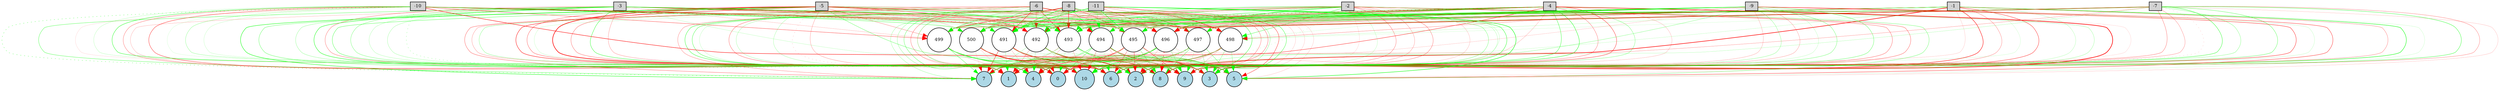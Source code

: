 digraph {
	node [fontsize=9 height=0.2 shape=circle width=0.2]
	-1 [fillcolor=lightgray shape=box style=filled]
	-2 [fillcolor=lightgray shape=box style=filled]
	-3 [fillcolor=lightgray shape=box style=filled]
	-4 [fillcolor=lightgray shape=box style=filled]
	-5 [fillcolor=lightgray shape=box style=filled]
	-6 [fillcolor=lightgray shape=box style=filled]
	-7 [fillcolor=lightgray shape=box style=filled]
	-8 [fillcolor=lightgray shape=box style=filled]
	-9 [fillcolor=lightgray shape=box style=filled]
	-10 [fillcolor=lightgray shape=box style=filled]
	-11 [fillcolor=lightgray shape=box style=filled]
	0 [fillcolor=lightblue style=filled]
	1 [fillcolor=lightblue style=filled]
	2 [fillcolor=lightblue style=filled]
	3 [fillcolor=lightblue style=filled]
	4 [fillcolor=lightblue style=filled]
	5 [fillcolor=lightblue style=filled]
	6 [fillcolor=lightblue style=filled]
	7 [fillcolor=lightblue style=filled]
	8 [fillcolor=lightblue style=filled]
	9 [fillcolor=lightblue style=filled]
	10 [fillcolor=lightblue style=filled]
	491 [fillcolor=white style=filled]
	492 [fillcolor=white style=filled]
	493 [fillcolor=white style=filled]
	494 [fillcolor=white style=filled]
	495 [fillcolor=white style=filled]
	496 [fillcolor=white style=filled]
	497 [fillcolor=white style=filled]
	498 [fillcolor=white style=filled]
	499 [fillcolor=white style=filled]
	500 [fillcolor=white style=filled]
	-1 -> 491 [color=green penwidth=0.22491582074443234 style=solid]
	-1 -> 492 [color=green penwidth=0.16579779739782027 style=solid]
	-1 -> 493 [color=red penwidth=0.2965812740302951 style=solid]
	-1 -> 494 [color=red penwidth=0.15118258047934774 style=solid]
	-1 -> 495 [color=red penwidth=0.2027586402912256 style=solid]
	-1 -> 496 [color=green penwidth=0.3848995977657578 style=solid]
	-1 -> 497 [color=red penwidth=0.35719616288513356 style=solid]
	-1 -> 498 [color=green penwidth=0.16814132895783007 style=solid]
	-1 -> 499 [color=red penwidth=0.3986135954942275 style=solid]
	-1 -> 500 [color=green penwidth=0.5318420294449334 style=solid]
	-2 -> 491 [color=green penwidth=0.5226618737186619 style=solid]
	-2 -> 492 [color=red penwidth=0.4014734524925705 style=solid]
	-2 -> 493 [color=green penwidth=0.48107619030922777 style=solid]
	-2 -> 494 [color=red penwidth=0.10838888531891079 style=solid]
	-2 -> 495 [color=green penwidth=0.36340017661400803 style=solid]
	-2 -> 496 [color=green penwidth=0.8289640110958201 style=solid]
	-2 -> 497 [color=green penwidth=0.15828683402553917 style=solid]
	-2 -> 498 [color=green penwidth=0.4460258942402764 style=solid]
	-2 -> 499 [color=red penwidth=0.14621175167683964 style=solid]
	-2 -> 500 [color=red penwidth=0.37833139656229375 style=solid]
	-3 -> 491 [color=red penwidth=0.25687343852541 style=solid]
	-3 -> 492 [color=green penwidth=0.18046174512021634 style=dotted]
	-3 -> 493 [color=red penwidth=0.3441912576504163 style=solid]
	-3 -> 494 [color=green penwidth=0.1474161933945936 style=solid]
	-3 -> 495 [color=red penwidth=0.5520203694175587 style=solid]
	-3 -> 496 [color=green penwidth=0.18155353482640446 style=solid]
	-3 -> 497 [color=red penwidth=0.5687790586797616 style=solid]
	-3 -> 498 [color=green penwidth=0.800038583468307 style=solid]
	-3 -> 499 [color=red penwidth=0.18182634260015343 style=solid]
	-3 -> 500 [color=green penwidth=0.1089724193551695 style=solid]
	-4 -> 491 [color=green penwidth=0.37930429656495745 style=solid]
	-4 -> 492 [color=red penwidth=0.6525948728775691 style=solid]
	-4 -> 493 [color=green penwidth=0.7476773283919023 style=solid]
	-4 -> 494 [color=red penwidth=0.3040650835278972 style=solid]
	-4 -> 495 [color=red penwidth=0.29719334298945055 style=solid]
	-4 -> 496 [color=green penwidth=0.3575054024359674 style=solid]
	-4 -> 497 [color=red penwidth=0.49397992068606267 style=solid]
	-4 -> 498 [color=green penwidth=0.10549292620300563 style=solid]
	-4 -> 499 [color=green penwidth=0.4340591375613967 style=solid]
	-4 -> 500 [color=red penwidth=0.4115920808822803 style=dotted]
	-5 -> 491 [color=green penwidth=0.11637200987884062 style=solid]
	-5 -> 492 [color=red penwidth=0.6336076571523712 style=solid]
	-5 -> 493 [color=green penwidth=0.6213648322486259 style=solid]
	-5 -> 494 [color=green penwidth=0.13536788884891776 style=solid]
	-5 -> 495 [color=green penwidth=0.2853162395928157 style=solid]
	-5 -> 496 [color=red penwidth=0.2650054977460934 style=solid]
	-5 -> 497 [color=red penwidth=0.418104214279555 style=solid]
	-5 -> 498 [color=red penwidth=0.31197155794708575 style=solid]
	-5 -> 499 [color=red penwidth=0.3022349301815127 style=solid]
	-5 -> 500 [color=red penwidth=0.19095093315981954 style=solid]
	-6 -> 491 [color=red penwidth=0.6441146441679284 style=solid]
	-6 -> 492 [color=red penwidth=0.2686771163129975 style=solid]
	-6 -> 493 [color=red penwidth=0.5585105908484032 style=solid]
	-6 -> 494 [color=red penwidth=0.16916946366715693 style=solid]
	-6 -> 495 [color=red penwidth=0.40289642341809273 style=solid]
	-6 -> 496 [color=green penwidth=0.11879269286162311 style=solid]
	-6 -> 497 [color=green penwidth=0.13982998153903703 style=solid]
	-6 -> 498 [color=red penwidth=0.4807268509843059 style=solid]
	-6 -> 499 [color=green penwidth=0.2579366284368866 style=solid]
	-6 -> 500 [color=green penwidth=0.3488116417984664 style=solid]
	-7 -> 491 [color=green penwidth=0.637044142888776 style=solid]
	-7 -> 492 [color=green penwidth=0.7533374061577257 style=solid]
	-7 -> 493 [color=red penwidth=0.36530053312973576 style=solid]
	-7 -> 494 [color=red penwidth=0.24808772853674046 style=solid]
	-7 -> 495 [color=green penwidth=0.23812145330555906 style=solid]
	-7 -> 496 [color=red penwidth=1.1097639573648261 style=solid]
	-7 -> 497 [color=green penwidth=0.15750484016028066 style=solid]
	-7 -> 498 [color=green penwidth=0.11369554889838422 style=solid]
	-7 -> 499 [color=green penwidth=0.4333052803303379 style=solid]
	-7 -> 500 [color=red penwidth=0.1229393353643652 style=solid]
	-8 -> 491 [color=green penwidth=0.6963111653628037 style=solid]
	-8 -> 492 [color=green penwidth=0.3328520360521836 style=solid]
	-8 -> 493 [color=red penwidth=0.7544635394000396 style=solid]
	-8 -> 494 [color=green penwidth=0.36875540392949646 style=solid]
	-8 -> 495 [color=red penwidth=0.37589781453697435 style=solid]
	-8 -> 496 [color=green penwidth=0.2738118319556151 style=solid]
	-8 -> 497 [color=green penwidth=0.47438368320152446 style=solid]
	-8 -> 498 [color=red penwidth=0.11620862122819087 style=solid]
	-8 -> 499 [color=red penwidth=0.7595929615947234 style=solid]
	-8 -> 500 [color=red penwidth=0.35383193141448244 style=solid]
	-9 -> 491 [color=green penwidth=0.45169405931109385 style=solid]
	-9 -> 492 [color=red penwidth=0.3760838131562638 style=solid]
	-9 -> 493 [color=green penwidth=0.4983619263210187 style=solid]
	-9 -> 494 [color=green penwidth=0.5658927656693565 style=solid]
	-9 -> 495 [color=green penwidth=0.5805190015983461 style=solid]
	-9 -> 496 [color=red penwidth=0.3942196730993358 style=solid]
	-9 -> 497 [color=green penwidth=0.2536974956619693 style=solid]
	-9 -> 498 [color=red penwidth=0.32731008154457875 style=solid]
	-9 -> 499 [color=green penwidth=0.48898281487636586 style=solid]
	-9 -> 500 [color=green penwidth=0.44514872830727936 style=solid]
	-10 -> 491 [color=green penwidth=0.17479620575782912 style=solid]
	-10 -> 492 [color=red penwidth=0.7235714333861208 style=solid]
	-10 -> 493 [color=green penwidth=0.4464815067137131 style=solid]
	-10 -> 494 [color=red penwidth=0.3392216745434079 style=dotted]
	-10 -> 495 [color=green penwidth=0.4166310233639957 style=solid]
	-10 -> 496 [color=red penwidth=0.18494386780477534 style=solid]
	-10 -> 497 [color=green penwidth=0.29502425251533304 style=solid]
	-10 -> 498 [color=red penwidth=0.5500245520167242 style=solid]
	-10 -> 499 [color=red penwidth=0.4943204021674188 style=solid]
	-10 -> 500 [color=green penwidth=0.4821504424829257 style=solid]
	-11 -> 491 [color=green penwidth=0.8213020179119359 style=solid]
	-11 -> 492 [color=green penwidth=0.11753814903942622 style=solid]
	-11 -> 493 [color=green penwidth=0.21683962039830174 style=solid]
	-11 -> 494 [color=green penwidth=0.21756441372620927 style=solid]
	-11 -> 495 [color=green penwidth=0.6544192379688397 style=solid]
	-11 -> 496 [color=red penwidth=0.36567386169597405 style=solid]
	-11 -> 497 [color=red penwidth=0.266429114334222 style=solid]
	-11 -> 498 [color=red penwidth=0.3318851986438088 style=solid]
	-11 -> 499 [color=green penwidth=0.3677102126852998 style=solid]
	-11 -> 500 [color=green penwidth=0.24349790786337258 style=solid]
	491 -> 0 [color=red penwidth=0.23566073312405597 style=solid]
	491 -> 1 [color=green penwidth=0.22690438413962385 style=solid]
	491 -> 2 [color=red penwidth=0.9510459342864571 style=solid]
	491 -> 3 [color=green penwidth=0.10410095747351274 style=solid]
	491 -> 4 [color=red penwidth=0.20723613213269904 style=solid]
	491 -> 5 [color=green penwidth=0.5552861113166555 style=solid]
	491 -> 6 [color=red penwidth=0.10762206721199366 style=solid]
	491 -> 7 [color=red penwidth=0.6714426604892099 style=solid]
	491 -> 8 [color=green penwidth=0.15486609035268073 style=solid]
	491 -> 9 [color=red penwidth=0.35939269073873514 style=solid]
	491 -> 10 [color=red penwidth=0.2627527706154221 style=solid]
	492 -> 0 [color=red penwidth=0.15343684396167284 style=dotted]
	492 -> 1 [color=red penwidth=0.2766253460992488 style=solid]
	492 -> 2 [color=red penwidth=0.6426667982073989 style=solid]
	492 -> 3 [color=green penwidth=0.10832848282029689 style=solid]
	492 -> 4 [color=green penwidth=0.21890130548698433 style=solid]
	492 -> 5 [color=red penwidth=0.19478621927866052 style=solid]
	492 -> 6 [color=green penwidth=0.20165455316186548 style=solid]
	492 -> 7 [color=green penwidth=0.20593620543579422 style=solid]
	492 -> 8 [color=red penwidth=0.5882958660132502 style=solid]
	492 -> 9 [color=green penwidth=0.44246200007371306 style=solid]
	492 -> 10 [color=green penwidth=0.19065054181800817 style=solid]
	493 -> 0 [color=green penwidth=0.1557498343026647 style=solid]
	493 -> 1 [color=red penwidth=0.2032298495468961 style=solid]
	493 -> 2 [color=green penwidth=0.383744285704543 style=solid]
	493 -> 3 [color=red penwidth=0.38663438578989573 style=solid]
	493 -> 4 [color=red penwidth=0.22482353531107271 style=solid]
	493 -> 5 [color=green penwidth=0.40688063513804107 style=solid]
	493 -> 6 [color=green penwidth=0.18750320259293668 style=solid]
	493 -> 7 [color=green penwidth=0.2723553995135555 style=solid]
	493 -> 8 [color=green penwidth=0.32936205429236454 style=dotted]
	493 -> 9 [color=green penwidth=0.13569941762878213 style=solid]
	493 -> 10 [color=red penwidth=0.2699620090269048 style=solid]
	494 -> 0 [color=green penwidth=0.4121421553159993 style=solid]
	494 -> 1 [color=green penwidth=0.11266081925157949 style=solid]
	494 -> 2 [color=red penwidth=0.22307743037413363 style=solid]
	494 -> 3 [color=red penwidth=0.8569411839846551 style=solid]
	494 -> 4 [color=green penwidth=0.3027251054911805 style=solid]
	494 -> 5 [color=green penwidth=0.3163200120471972 style=solid]
	494 -> 6 [color=green penwidth=0.13653516920429049 style=solid]
	494 -> 7 [color=green penwidth=0.13079708571535612 style=solid]
	494 -> 8 [color=green penwidth=0.43299953127427315 style=solid]
	494 -> 9 [color=red penwidth=0.13793496111430104 style=solid]
	494 -> 10 [color=red penwidth=0.34124183974849914 style=solid]
	495 -> 0 [color=red penwidth=0.564266296001575 style=solid]
	495 -> 1 [color=red penwidth=0.1835308875954837 style=solid]
	495 -> 2 [color=red penwidth=0.5125955110878813 style=solid]
	495 -> 3 [color=red penwidth=0.12459326923606179 style=solid]
	495 -> 4 [color=red penwidth=0.13760242933817668 style=solid]
	495 -> 5 [color=green penwidth=0.20802967055793675 style=solid]
	495 -> 6 [color=red penwidth=0.3809280613186048 style=solid]
	495 -> 7 [color=red penwidth=0.2627254923475502 style=solid]
	495 -> 8 [color=green penwidth=0.347179020079053 style=solid]
	495 -> 9 [color=red penwidth=0.5707115175585689 style=solid]
	495 -> 10 [color=green penwidth=0.1256980351374611 style=solid]
	496 -> 0 [color=red penwidth=0.21112624739675256 style=solid]
	496 -> 1 [color=green penwidth=0.5343340160442869 style=solid]
	496 -> 2 [color=red penwidth=0.20661160208250556 style=solid]
	496 -> 3 [color=green penwidth=0.12231124305458918 style=solid]
	496 -> 4 [color=red penwidth=0.16153400282639988 style=solid]
	496 -> 5 [color=red penwidth=0.1152840811300339 style=solid]
	496 -> 6 [color=red penwidth=0.17696219925316223 style=solid]
	496 -> 7 [color=green penwidth=0.5744487444482865 style=solid]
	496 -> 8 [color=red penwidth=0.9848848677774903 style=dotted]
	496 -> 9 [color=green penwidth=0.3141856940392065 style=solid]
	496 -> 10 [color=green penwidth=0.6376589881193127 style=solid]
	497 -> 0 [color=green penwidth=0.10420902543723712 style=solid]
	497 -> 1 [color=red penwidth=0.2721925624524358 style=solid]
	497 -> 2 [color=green penwidth=0.5717453911146013 style=dotted]
	497 -> 3 [color=green penwidth=0.2674579641906304 style=solid]
	497 -> 4 [color=red penwidth=0.27496230797964916 style=solid]
	497 -> 5 [color=green penwidth=0.4015993610802172 style=solid]
	497 -> 6 [color=red penwidth=0.11250857390699008 style=solid]
	497 -> 7 [color=green penwidth=0.2503467291402801 style=solid]
	497 -> 8 [color=green penwidth=0.4034038913352114 style=solid]
	497 -> 9 [color=green penwidth=0.16756013462404407 style=solid]
	497 -> 10 [color=green penwidth=0.2751867679177003 style=solid]
	498 -> 0 [color=red penwidth=0.36343240816906697 style=solid]
	498 -> 1 [color=red penwidth=0.11835004912987314 style=solid]
	498 -> 2 [color=red penwidth=0.2226798328358605 style=solid]
	498 -> 3 [color=green penwidth=0.3336591457455876 style=solid]
	498 -> 4 [color=red penwidth=0.10053852938860959 style=solid]
	498 -> 5 [color=green penwidth=0.3141661721460699 style=solid]
	498 -> 6 [color=green penwidth=0.38425798031247727 style=solid]
	498 -> 7 [color=red penwidth=0.23653799750367246 style=solid]
	498 -> 8 [color=red penwidth=0.3109695019355355 style=solid]
	498 -> 9 [color=red penwidth=0.185304237536055 style=solid]
	498 -> 10 [color=green penwidth=0.25155623779452674 style=solid]
	499 -> 0 [color=green penwidth=0.45785399199182397 style=solid]
	499 -> 1 [color=red penwidth=0.18399670134542473 style=solid]
	499 -> 2 [color=green penwidth=0.11330807651600022 style=solid]
	499 -> 3 [color=green penwidth=0.6104418774994362 style=solid]
	499 -> 4 [color=green penwidth=0.13473695586379103 style=solid]
	499 -> 5 [color=red penwidth=0.16524722943650427 style=solid]
	499 -> 6 [color=green penwidth=0.4815313279007901 style=solid]
	499 -> 7 [color=green penwidth=0.4258540507718077 style=solid]
	499 -> 8 [color=green penwidth=0.17641402156769767 style=solid]
	499 -> 9 [color=green penwidth=0.2273761407624291 style=solid]
	499 -> 10 [color=green penwidth=0.31869037363443914 style=solid]
	500 -> 0 [color=red penwidth=0.33319896750737577 style=solid]
	500 -> 1 [color=red penwidth=0.140515162746717 style=solid]
	500 -> 2 [color=green penwidth=0.17512050125723236 style=solid]
	500 -> 3 [color=red penwidth=0.25790096703900467 style=solid]
	500 -> 4 [color=green penwidth=0.2194920214079918 style=solid]
	500 -> 5 [color=green penwidth=0.2203791827059659 style=solid]
	500 -> 6 [color=red penwidth=0.5380643296138339 style=solid]
	500 -> 7 [color=red penwidth=0.1288465749402176 style=solid]
	500 -> 8 [color=red penwidth=0.16176889600017608 style=solid]
	500 -> 9 [color=red penwidth=0.11591181498049644 style=solid]
	500 -> 10 [color=red penwidth=0.6395242995048053 style=solid]
	-1 -> 0 [color=red penwidth=0.3117431539381177 style=solid]
	-1 -> 1 [color=red penwidth=0.14584848846009868 style=solid]
	-1 -> 2 [color=green penwidth=0.18957921450019238 style=solid]
	-1 -> 3 [color=green penwidth=0.7524759650526729 style=solid]
	-1 -> 4 [color=red penwidth=0.7736418944110778 style=solid]
	-1 -> 5 [color=green penwidth=0.12842290267616022 style=solid]
	-1 -> 6 [color=red penwidth=0.5654281832886027 style=solid]
	-1 -> 7 [color=green penwidth=0.14682023428199664 style=solid]
	-1 -> 8 [color=red penwidth=1.0473991138558414 style=solid]
	-1 -> 9 [color=red penwidth=0.33309228675576186 style=solid]
	-1 -> 10 [color=green penwidth=0.11943146059554505 style=solid]
	-2 -> 0 [color=red penwidth=0.35324350642201474 style=solid]
	-2 -> 1 [color=red penwidth=0.11611212845942484 style=solid]
	-2 -> 2 [color=red penwidth=0.18109741392725692 style=solid]
	-2 -> 3 [color=red penwidth=0.4237128061022789 style=solid]
	-2 -> 4 [color=green penwidth=0.1675137645705433 style=solid]
	-2 -> 5 [color=green penwidth=0.37884937958243403 style=solid]
	-2 -> 6 [color=red penwidth=0.3705186394651009 style=solid]
	-2 -> 7 [color=green penwidth=0.1561699626894628 style=dotted]
	-2 -> 8 [color=green penwidth=0.16553608356420513 style=solid]
	-2 -> 9 [color=red penwidth=0.4116308552525332 style=solid]
	-2 -> 10 [color=red penwidth=0.2644515391353809 style=solid]
	-3 -> 0 [color=green penwidth=0.2723297180104771 style=solid]
	-3 -> 1 [color=red penwidth=0.20358240413984136 style=solid]
	-3 -> 2 [color=green penwidth=0.19714450888337876 style=solid]
	-3 -> 3 [color=red penwidth=0.283828570773878 style=solid]
	-3 -> 4 [color=red penwidth=0.3785912885620587 style=solid]
	-3 -> 5 [color=green penwidth=0.1584503009786079 style=solid]
	-3 -> 6 [color=green penwidth=0.3508014495897205 style=solid]
	-3 -> 7 [color=green penwidth=0.45124665785081386 style=solid]
	-3 -> 8 [color=green penwidth=0.2310070329711654 style=solid]
	-3 -> 9 [color=green penwidth=0.5521055780577877 style=solid]
	-3 -> 10 [color=green penwidth=0.6768877352334669 style=solid]
	-4 -> 0 [color=red penwidth=0.366415562226008 style=solid]
	-4 -> 1 [color=green penwidth=0.5315270394231353 style=solid]
	-4 -> 2 [color=red penwidth=0.18628256902152163 style=solid]
	-4 -> 3 [color=red penwidth=1.1598638910721757 style=solid]
	-4 -> 4 [color=green penwidth=0.6360688269109354 style=solid]
	-4 -> 5 [color=red penwidth=0.10744086509044276 style=solid]
	-4 -> 6 [color=green penwidth=0.34025609600844203 style=solid]
	-4 -> 7 [color=red penwidth=0.6008743471732556 style=solid]
	-4 -> 8 [color=red penwidth=0.19482505951983592 style=solid]
	-4 -> 9 [color=green penwidth=0.24712778339193386 style=solid]
	-4 -> 10 [color=red penwidth=0.5588171711626575 style=solid]
	-5 -> 0 [color=red penwidth=0.4301000248124188 style=solid]
	-5 -> 1 [color=green penwidth=0.40985869251198714 style=solid]
	-5 -> 2 [color=red penwidth=0.3939026243176713 style=solid]
	-5 -> 3 [color=red penwidth=0.2698014440538451 style=solid]
	-5 -> 4 [color=green penwidth=0.46704354446247864 style=solid]
	-5 -> 5 [color=green penwidth=0.39111569483914665 style=solid]
	-5 -> 6 [color=red penwidth=1.118134604996963 style=solid]
	-5 -> 7 [color=green penwidth=0.7301503556889557 style=solid]
	-5 -> 8 [color=green penwidth=0.22662293309961914 style=solid]
	-5 -> 9 [color=red penwidth=0.1687955388374453 style=dotted]
	-5 -> 10 [color=red penwidth=0.7088987712025189 style=solid]
	-6 -> 0 [color=green penwidth=0.1402448632727534 style=solid]
	-6 -> 1 [color=red penwidth=0.2732962833156695 style=solid]
	-6 -> 2 [color=green penwidth=0.29125412249125093 style=solid]
	-6 -> 3 [color=green penwidth=0.3092810578145547 style=solid]
	-6 -> 4 [color=green penwidth=0.30813317907382376 style=solid]
	-6 -> 5 [color=red penwidth=0.5432416845614775 style=solid]
	-6 -> 6 [color=red penwidth=0.17921633463246167 style=solid]
	-6 -> 7 [color=red penwidth=0.42406730186207375 style=solid]
	-6 -> 8 [color=green penwidth=0.2802573728416813 style=solid]
	-6 -> 9 [color=red penwidth=0.36930208115391305 style=solid]
	-6 -> 10 [color=red penwidth=0.39900304111630813 style=solid]
	-7 -> 0 [color=red penwidth=0.14870383822947048 style=dotted]
	-7 -> 1 [color=red penwidth=0.3752816666667208 style=solid]
	-7 -> 2 [color=green penwidth=0.42582389750231864 style=solid]
	-7 -> 3 [color=red penwidth=0.33043539446521075 style=solid]
	-7 -> 4 [color=red penwidth=0.29616073886767 style=solid]
	-7 -> 5 [color=red penwidth=0.15803142976109946 style=solid]
	-7 -> 6 [color=green penwidth=0.3087576635632759 style=solid]
	-7 -> 7 [color=red penwidth=0.27447327774640534 style=solid]
	-7 -> 8 [color=green penwidth=0.1853402979020629 style=solid]
	-7 -> 9 [color=green penwidth=0.524119809202728 style=solid]
	-7 -> 10 [color=green penwidth=0.5626518202175883 style=solid]
	-8 -> 0 [color=green penwidth=0.1627003800228151 style=solid]
	-8 -> 1 [color=green penwidth=0.5599481990410607 style=solid]
	-8 -> 2 [color=green penwidth=0.4373437528411912 style=solid]
	-8 -> 3 [color=red penwidth=0.14453596329288465 style=solid]
	-8 -> 4 [color=green penwidth=0.49276944621804686 style=solid]
	-8 -> 5 [color=red penwidth=0.15020105271976864 style=solid]
	-8 -> 6 [color=green penwidth=0.13509494897616114 style=solid]
	-8 -> 7 [color=red penwidth=0.32628751909549997 style=solid]
	-8 -> 8 [color=green penwidth=0.5048111224841021 style=solid]
	-8 -> 9 [color=red penwidth=0.1526818622477357 style=solid]
	-8 -> 10 [color=green penwidth=0.22745735259355385 style=solid]
	-9 -> 0 [color=red penwidth=0.2527156365939703 style=solid]
	-9 -> 1 [color=red penwidth=0.2179832757229018 style=solid]
	-9 -> 2 [color=green penwidth=0.41571395267627487 style=solid]
	-9 -> 3 [color=green penwidth=0.1459177604237854 style=solid]
	-9 -> 4 [color=green penwidth=0.28865700645624703 style=solid]
	-9 -> 5 [color=red penwidth=0.570096926649001 style=solid]
	-9 -> 6 [color=green penwidth=0.3664498987349345 style=solid]
	-9 -> 7 [color=red penwidth=0.15068808658655464 style=solid]
	-9 -> 8 [color=green penwidth=0.29377990495741757 style=solid]
	-9 -> 9 [color=red penwidth=0.611007149236487 style=solid]
	-9 -> 10 [color=green penwidth=0.15720729706421005 style=solid]
	-10 -> 0 [color=green penwidth=0.17192074999732834 style=solid]
	-10 -> 1 [color=red penwidth=0.3720911123340942 style=solid]
	-10 -> 2 [color=green penwidth=0.10009779277329629 style=solid]
	-10 -> 3 [color=green penwidth=0.2886480922614947 style=dotted]
	-10 -> 4 [color=red penwidth=0.10204301139758153 style=solid]
	-10 -> 5 [color=red penwidth=0.7877518932955712 style=solid]
	-10 -> 6 [color=red penwidth=0.5572601890148269 style=solid]
	-10 -> 7 [color=green penwidth=0.4153318525234647 style=dotted]
	-10 -> 8 [color=green penwidth=0.27808244591094855 style=solid]
	-10 -> 9 [color=green penwidth=0.14430986914386001 style=solid]
	-10 -> 10 [color=green penwidth=0.5918793071589487 style=solid]
	-11 -> 0 [color=red penwidth=0.2748460071473544 style=solid]
	-11 -> 1 [color=green penwidth=0.2816099273314474 style=solid]
	-11 -> 2 [color=red penwidth=0.41272547704222484 style=solid]
	-11 -> 3 [color=green penwidth=0.5875438141893634 style=solid]
	-11 -> 4 [color=green penwidth=0.42584915703657367 style=solid]
	-11 -> 5 [color=green penwidth=0.8007339642163279 style=solid]
	-11 -> 7 [color=green penwidth=0.25299701219155424 style=solid]
	-11 -> 8 [color=green penwidth=0.35219526161282455 style=solid]
	-11 -> 9 [color=green penwidth=0.19726212005043342 style=solid]
	-11 -> 10 [color=red penwidth=0.10497001704053094 style=solid]
}
